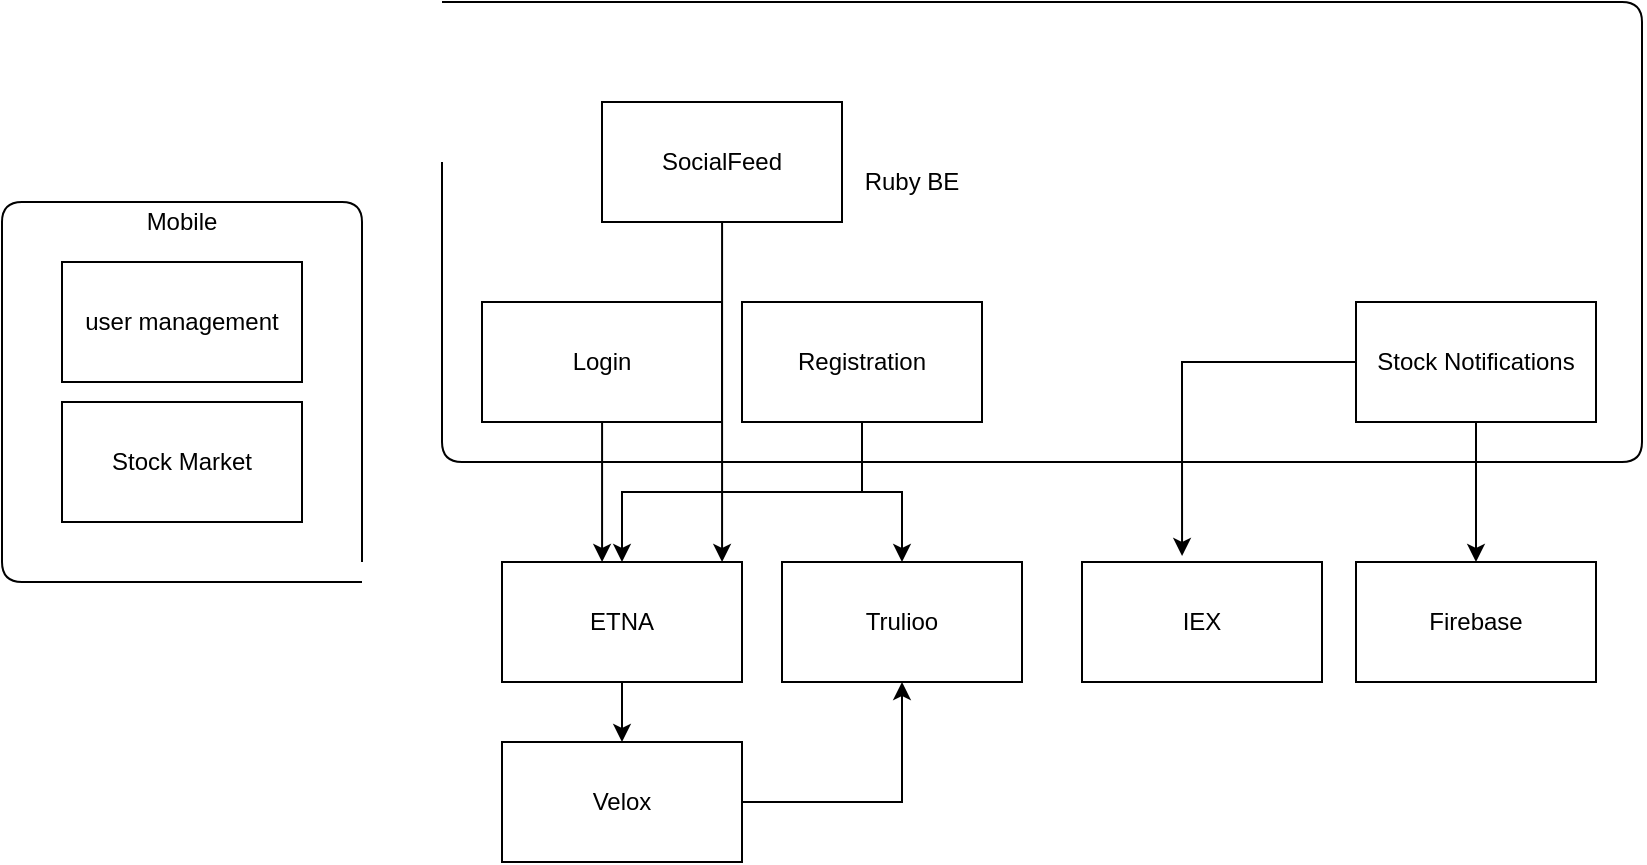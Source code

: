 <mxfile version="13.8.8" type="github"><diagram id="xRROL0nbbLzJJaFlcjFw" name="Page-1"><mxGraphModel dx="946" dy="549" grid="1" gridSize="10" guides="1" tooltips="1" connect="1" arrows="1" fold="1" page="1" pageScale="1" pageWidth="827" pageHeight="1169" math="0" shadow="0"><root><mxCell id="0"/><mxCell id="1" parent="0"/><mxCell id="A7d0lFQF1rbSp3qVWCRs-20" style="edgeStyle=orthogonalEdgeStyle;rounded=0;orthogonalLoop=1;jettySize=auto;html=1;" edge="1" parent="1" source="A7d0lFQF1rbSp3qVWCRs-2" target="A7d0lFQF1rbSp3qVWCRs-10"><mxGeometry relative="1" as="geometry"/></mxCell><mxCell id="A7d0lFQF1rbSp3qVWCRs-24" style="edgeStyle=orthogonalEdgeStyle;rounded=0;orthogonalLoop=1;jettySize=auto;html=1;entryX=0.5;entryY=0;entryDx=0;entryDy=0;" edge="1" parent="1" source="A7d0lFQF1rbSp3qVWCRs-2" target="A7d0lFQF1rbSp3qVWCRs-18"><mxGeometry relative="1" as="geometry"/></mxCell><mxCell id="A7d0lFQF1rbSp3qVWCRs-2" value="Registration" style="rounded=0;whiteSpace=wrap;html=1;" vertex="1" parent="1"><mxGeometry x="400" y="200" width="120" height="60" as="geometry"/></mxCell><mxCell id="A7d0lFQF1rbSp3qVWCRs-29" style="edgeStyle=orthogonalEdgeStyle;rounded=0;orthogonalLoop=1;jettySize=auto;html=1;entryX=0.917;entryY=0;entryDx=0;entryDy=0;entryPerimeter=0;" edge="1" parent="1" source="A7d0lFQF1rbSp3qVWCRs-3" target="A7d0lFQF1rbSp3qVWCRs-10"><mxGeometry relative="1" as="geometry"/></mxCell><mxCell id="A7d0lFQF1rbSp3qVWCRs-3" value="SocialFeed" style="rounded=0;whiteSpace=wrap;html=1;" vertex="1" parent="1"><mxGeometry x="330" y="100" width="120" height="60" as="geometry"/></mxCell><mxCell id="A7d0lFQF1rbSp3qVWCRs-26" style="edgeStyle=orthogonalEdgeStyle;rounded=0;orthogonalLoop=1;jettySize=auto;html=1;entryX=0.417;entryY=-0.05;entryDx=0;entryDy=0;entryPerimeter=0;" edge="1" parent="1" source="A7d0lFQF1rbSp3qVWCRs-4" target="A7d0lFQF1rbSp3qVWCRs-16"><mxGeometry relative="1" as="geometry"/></mxCell><mxCell id="A7d0lFQF1rbSp3qVWCRs-27" style="edgeStyle=orthogonalEdgeStyle;rounded=0;orthogonalLoop=1;jettySize=auto;html=1;" edge="1" parent="1" source="A7d0lFQF1rbSp3qVWCRs-4" target="A7d0lFQF1rbSp3qVWCRs-19"><mxGeometry relative="1" as="geometry"/></mxCell><mxCell id="A7d0lFQF1rbSp3qVWCRs-4" value="Stock Notifications" style="rounded=0;whiteSpace=wrap;html=1;" vertex="1" parent="1"><mxGeometry x="707" y="200" width="120" height="60" as="geometry"/></mxCell><mxCell id="A7d0lFQF1rbSp3qVWCRs-7" value="" style="endArrow=none;html=1;" edge="1" parent="1"><mxGeometry width="50" height="50" relative="1" as="geometry"><mxPoint x="250" y="50" as="sourcePoint"/><mxPoint x="250" y="130" as="targetPoint"/><Array as="points"><mxPoint x="850" y="50"/><mxPoint x="850" y="280"/><mxPoint x="250" y="280"/></Array></mxGeometry></mxCell><mxCell id="A7d0lFQF1rbSp3qVWCRs-8" value="Ruby BE" style="text;html=1;strokeColor=none;fillColor=none;align=center;verticalAlign=middle;whiteSpace=wrap;rounded=0;" vertex="1" parent="1"><mxGeometry x="460" y="130" width="50" height="20" as="geometry"/></mxCell><mxCell id="A7d0lFQF1rbSp3qVWCRs-28" style="edgeStyle=orthogonalEdgeStyle;rounded=0;orthogonalLoop=1;jettySize=auto;html=1;entryX=0.417;entryY=0;entryDx=0;entryDy=0;entryPerimeter=0;" edge="1" parent="1" source="A7d0lFQF1rbSp3qVWCRs-9" target="A7d0lFQF1rbSp3qVWCRs-10"><mxGeometry relative="1" as="geometry"/></mxCell><mxCell id="A7d0lFQF1rbSp3qVWCRs-9" value="Login" style="rounded=0;whiteSpace=wrap;html=1;" vertex="1" parent="1"><mxGeometry x="270" y="200" width="120" height="60" as="geometry"/></mxCell><mxCell id="A7d0lFQF1rbSp3qVWCRs-21" style="edgeStyle=orthogonalEdgeStyle;rounded=0;orthogonalLoop=1;jettySize=auto;html=1;entryX=0.5;entryY=0;entryDx=0;entryDy=0;" edge="1" parent="1" source="A7d0lFQF1rbSp3qVWCRs-10" target="A7d0lFQF1rbSp3qVWCRs-17"><mxGeometry relative="1" as="geometry"/></mxCell><mxCell id="A7d0lFQF1rbSp3qVWCRs-10" value="ETNA" style="rounded=0;whiteSpace=wrap;html=1;" vertex="1" parent="1"><mxGeometry x="280" y="330" width="120" height="60" as="geometry"/></mxCell><mxCell id="A7d0lFQF1rbSp3qVWCRs-12" value="user management" style="rounded=0;whiteSpace=wrap;html=1;" vertex="1" parent="1"><mxGeometry x="60" y="180" width="120" height="60" as="geometry"/></mxCell><mxCell id="A7d0lFQF1rbSp3qVWCRs-13" value="Stock Market" style="rounded=0;whiteSpace=wrap;html=1;" vertex="1" parent="1"><mxGeometry x="60" y="250" width="120" height="60" as="geometry"/></mxCell><mxCell id="A7d0lFQF1rbSp3qVWCRs-14" value="" style="endArrow=none;html=1;" edge="1" parent="1"><mxGeometry width="50" height="50" relative="1" as="geometry"><mxPoint x="210" y="340" as="sourcePoint"/><mxPoint x="210" y="330" as="targetPoint"/><Array as="points"><mxPoint x="30" y="340"/><mxPoint x="30" y="150"/><mxPoint x="210" y="150"/></Array></mxGeometry></mxCell><mxCell id="A7d0lFQF1rbSp3qVWCRs-15" value="Mobile" style="text;html=1;strokeColor=none;fillColor=none;align=center;verticalAlign=middle;whiteSpace=wrap;rounded=0;" vertex="1" parent="1"><mxGeometry x="100" y="150" width="40" height="20" as="geometry"/></mxCell><mxCell id="A7d0lFQF1rbSp3qVWCRs-16" value="IEX" style="rounded=0;whiteSpace=wrap;html=1;" vertex="1" parent="1"><mxGeometry x="570" y="330" width="120" height="60" as="geometry"/></mxCell><mxCell id="A7d0lFQF1rbSp3qVWCRs-25" style="edgeStyle=orthogonalEdgeStyle;rounded=0;orthogonalLoop=1;jettySize=auto;html=1;entryX=0.5;entryY=1;entryDx=0;entryDy=0;" edge="1" parent="1" source="A7d0lFQF1rbSp3qVWCRs-17" target="A7d0lFQF1rbSp3qVWCRs-18"><mxGeometry relative="1" as="geometry"/></mxCell><mxCell id="A7d0lFQF1rbSp3qVWCRs-17" value="Velox" style="rounded=0;whiteSpace=wrap;html=1;" vertex="1" parent="1"><mxGeometry x="280" y="420" width="120" height="60" as="geometry"/></mxCell><mxCell id="A7d0lFQF1rbSp3qVWCRs-18" value="Trulioo" style="rounded=0;whiteSpace=wrap;html=1;" vertex="1" parent="1"><mxGeometry x="420" y="330" width="120" height="60" as="geometry"/></mxCell><mxCell id="A7d0lFQF1rbSp3qVWCRs-19" value="Firebase" style="rounded=0;whiteSpace=wrap;html=1;" vertex="1" parent="1"><mxGeometry x="707" y="330" width="120" height="60" as="geometry"/></mxCell></root></mxGraphModel></diagram></mxfile>